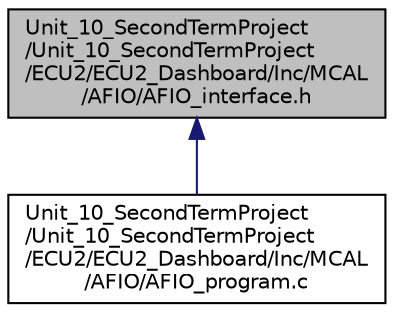 digraph "Unit_10_SecondTermProject/Unit_10_SecondTermProject/ECU2/ECU2_Dashboard/Inc/MCAL/AFIO/AFIO_interface.h"
{
 // LATEX_PDF_SIZE
  edge [fontname="Helvetica",fontsize="10",labelfontname="Helvetica",labelfontsize="10"];
  node [fontname="Helvetica",fontsize="10",shape=record];
  Node1 [label="Unit_10_SecondTermProject\l/Unit_10_SecondTermProject\l/ECU2/ECU2_Dashboard/Inc/MCAL\l/AFIO/AFIO_interface.h",height=0.2,width=0.4,color="black", fillcolor="grey75", style="filled", fontcolor="black",tooltip=" "];
  Node1 -> Node2 [dir="back",color="midnightblue",fontsize="10",style="solid",fontname="Helvetica"];
  Node2 [label="Unit_10_SecondTermProject\l/Unit_10_SecondTermProject\l/ECU2/ECU2_Dashboard/Inc/MCAL\l/AFIO/AFIO_program.c",height=0.2,width=0.4,color="black", fillcolor="white", style="filled",URL="$_a_f_i_o__program_8c.html",tooltip=" "];
}
